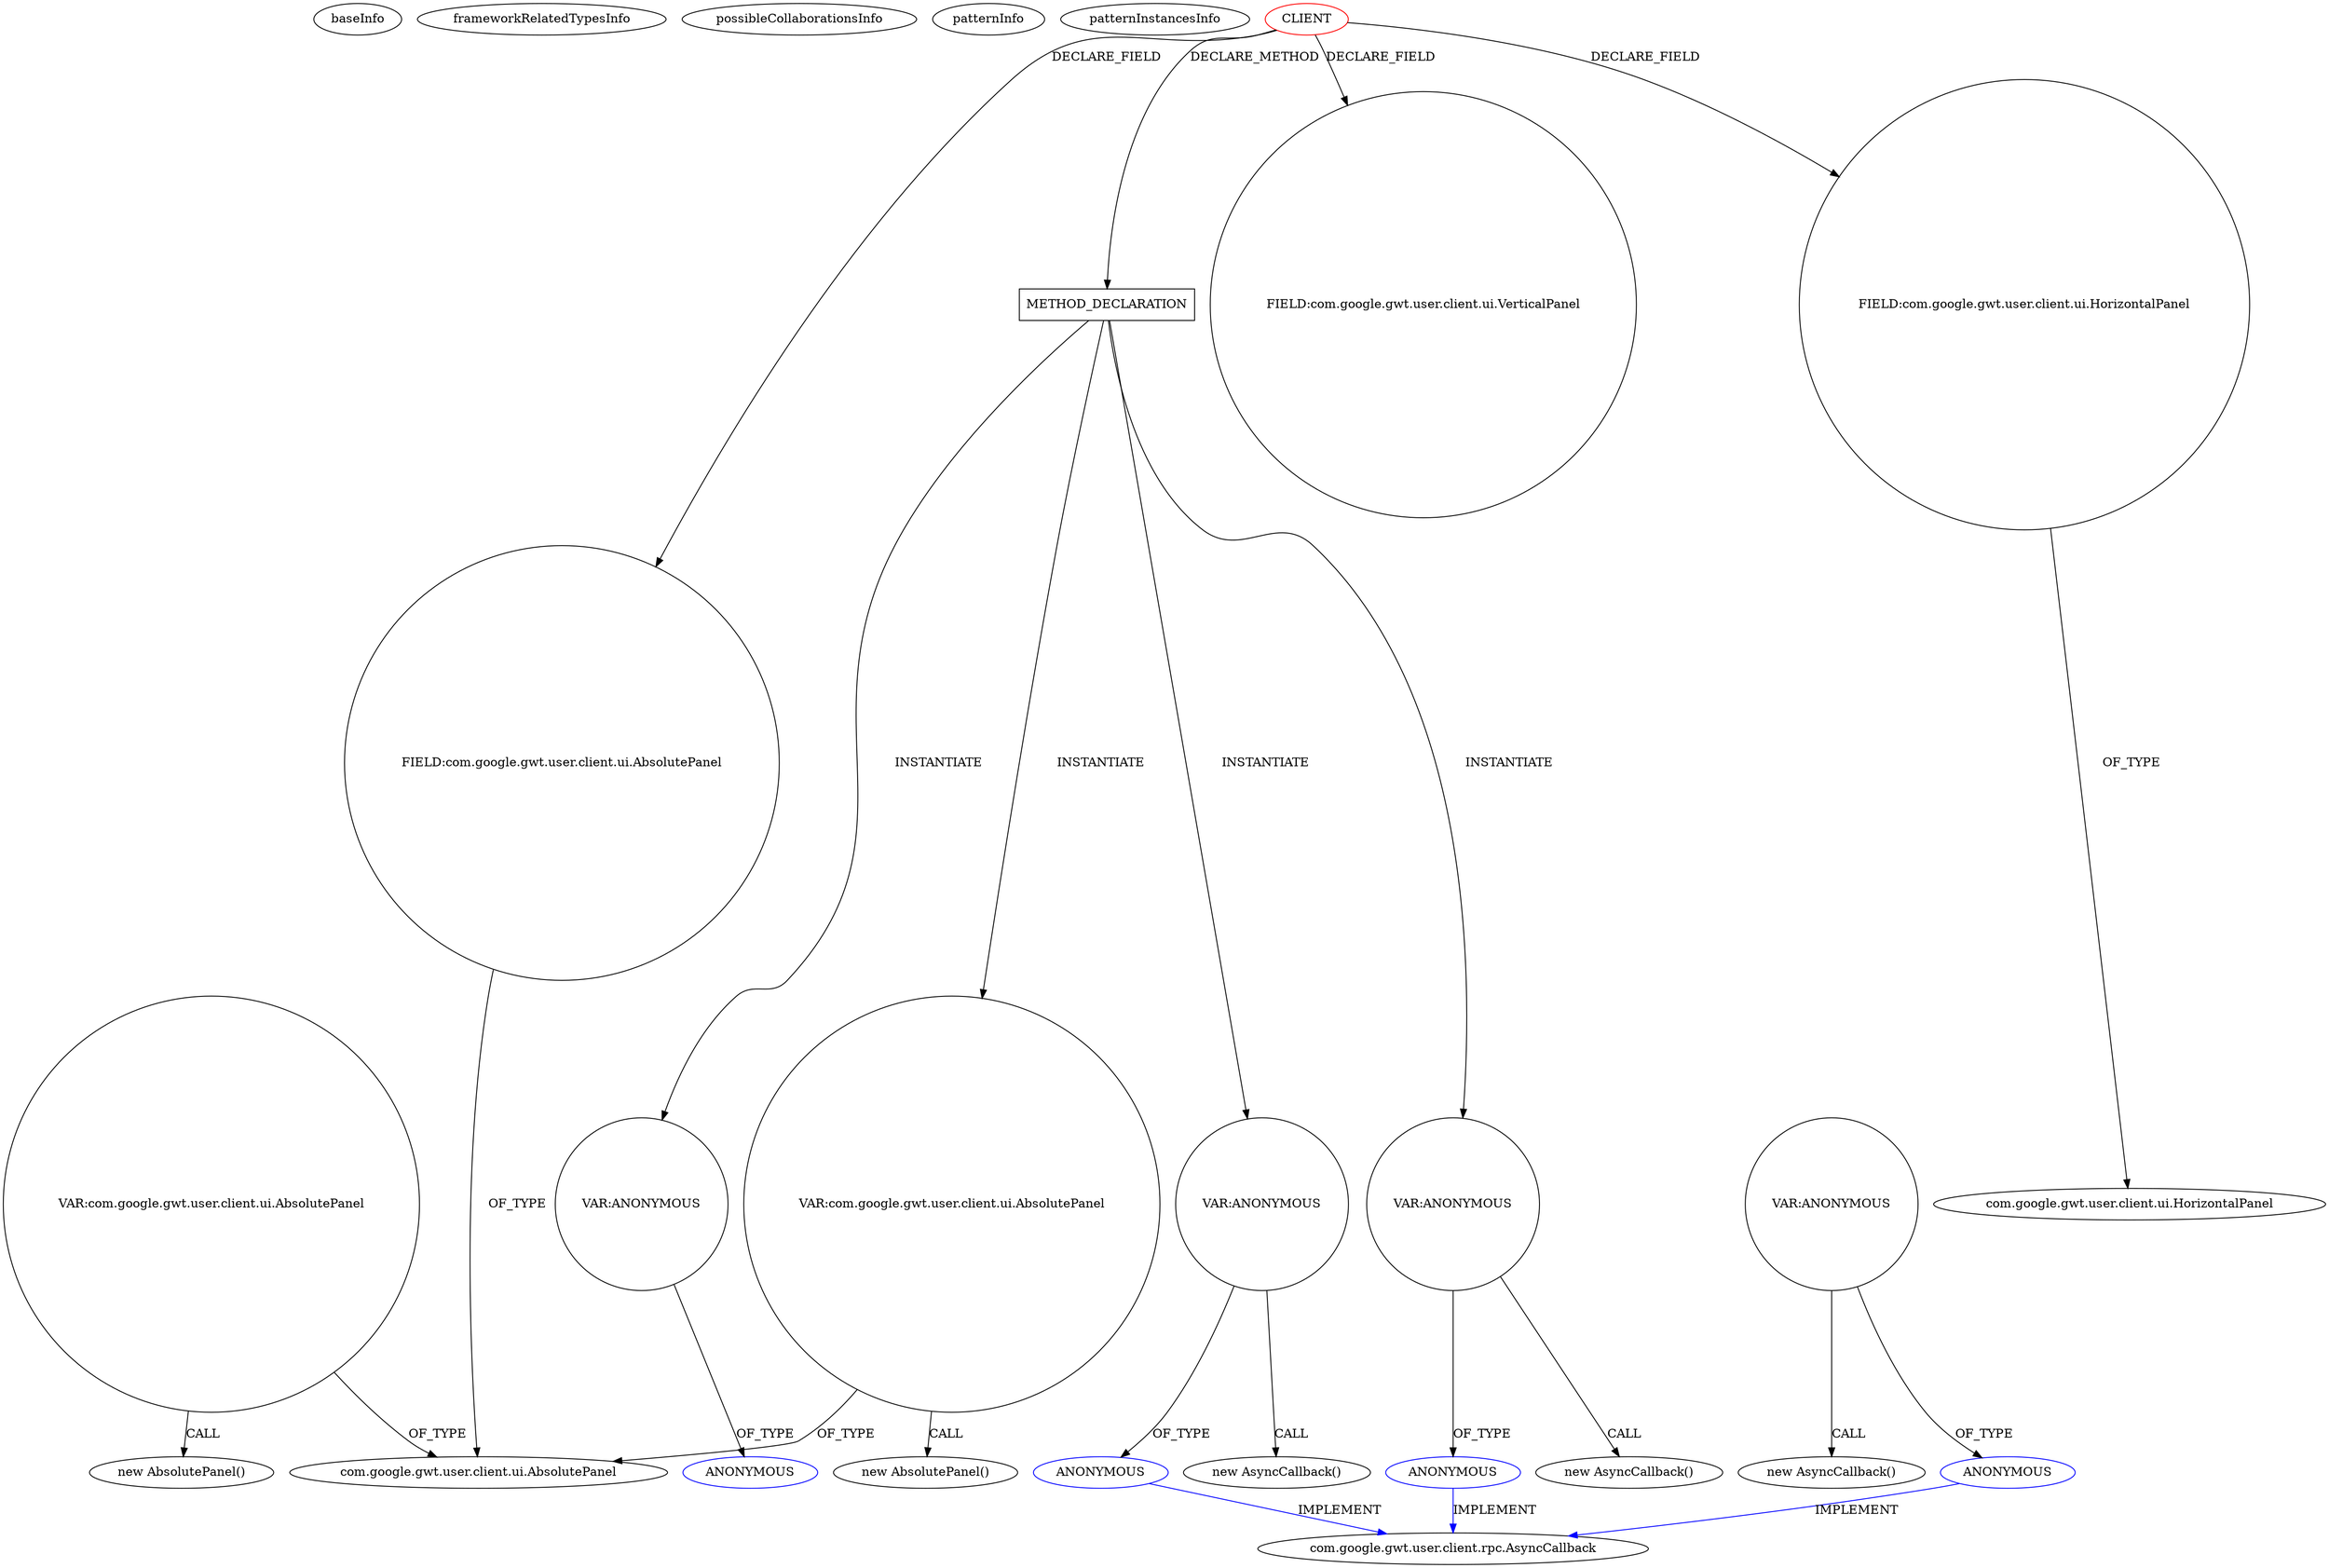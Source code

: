 digraph {
baseInfo[graphId=1343,category="pattern",isAnonymous=false,possibleRelation=false]
frameworkRelatedTypesInfo[]
possibleCollaborationsInfo[]
patternInfo[frequency=2.0,patternRootClient=0]
patternInstancesInfo[0="MainMain-ChatCafeine~/MainMain-ChatCafeine/ChatCafeine-master/ChatCafeine/src/sources/client/vue/accueil/AccueilPanel.java~AccueilPanel~198",1="chrte-TemperatureWatcher~/chrte-TemperatureWatcher/TemperatureWatcher-master/src/com/google/gwt/sample/stockwatcher/client/TemperatureWatcher.java~TemperatureWatcher~1066"]
170[label="new AbsolutePanel()",vertexType="CONSTRUCTOR_CALL",isFrameworkType=false]
171[label="VAR:com.google.gwt.user.client.ui.AbsolutePanel",vertexType="VARIABLE_EXPRESION",isFrameworkType=false,shape=circle]
5[label="com.google.gwt.user.client.ui.AbsolutePanel",vertexType="FRAMEWORK_CLASS_TYPE",isFrameworkType=false]
8[label="FIELD:com.google.gwt.user.client.ui.AbsolutePanel",vertexType="FIELD_DECLARATION",isFrameworkType=false,shape=circle]
0[label="CLIENT",vertexType="ROOT_CLIENT_CLASS_DECLARATION",isFrameworkType=false,color=red]
6[label="FIELD:com.google.gwt.user.client.ui.VerticalPanel",vertexType="FIELD_DECLARATION",isFrameworkType=false,shape=circle]
169[label="METHOD_DECLARATION",vertexType="CLIENT_METHOD_DECLARATION",isFrameworkType=false,shape=box]
2[label="FIELD:com.google.gwt.user.client.ui.HorizontalPanel",vertexType="FIELD_DECLARATION",isFrameworkType=false,shape=circle]
3[label="com.google.gwt.user.client.ui.HorizontalPanel",vertexType="FRAMEWORK_CLASS_TYPE",isFrameworkType=false]
307[label="VAR:ANONYMOUS",vertexType="VARIABLE_EXPRESION",isFrameworkType=false,shape=circle]
308[label="ANONYMOUS",vertexType="REFERENCE_ANONYMOUS_DECLARATION",isFrameworkType=false,color=blue]
290[label="VAR:ANONYMOUS",vertexType="VARIABLE_EXPRESION",isFrameworkType=false,shape=circle]
291[label="ANONYMOUS",vertexType="REFERENCE_ANONYMOUS_DECLARATION",isFrameworkType=false,color=blue]
270[label="VAR:ANONYMOUS",vertexType="VARIABLE_EXPRESION",isFrameworkType=false,shape=circle]
271[label="ANONYMOUS",vertexType="REFERENCE_ANONYMOUS_DECLARATION",isFrameworkType=false,color=blue]
25[label="VAR:com.google.gwt.user.client.ui.AbsolutePanel",vertexType="VARIABLE_EXPRESION",isFrameworkType=false,shape=circle]
24[label="new AbsolutePanel()",vertexType="CONSTRUCTOR_CALL",isFrameworkType=false]
289[label="new AsyncCallback()",vertexType="CONSTRUCTOR_CALL",isFrameworkType=false]
306[label="new AsyncCallback()",vertexType="CONSTRUCTOR_CALL",isFrameworkType=false]
88[label="com.google.gwt.user.client.rpc.AsyncCallback",vertexType="FRAMEWORK_INTERFACE_TYPE",isFrameworkType=false]
87[label="ANONYMOUS",vertexType="REFERENCE_ANONYMOUS_DECLARATION",isFrameworkType=false,color=blue]
86[label="VAR:ANONYMOUS",vertexType="VARIABLE_EXPRESION",isFrameworkType=false,shape=circle]
85[label="new AsyncCallback()",vertexType="CONSTRUCTOR_CALL",isFrameworkType=false]
2->3[label="OF_TYPE"]
0->8[label="DECLARE_FIELD"]
171->170[label="CALL"]
169->270[label="INSTANTIATE"]
308->88[label="IMPLEMENT",color=blue]
0->6[label="DECLARE_FIELD"]
171->5[label="OF_TYPE"]
25->5[label="OF_TYPE"]
86->85[label="CALL"]
169->307[label="INSTANTIATE"]
290->291[label="OF_TYPE"]
169->290[label="INSTANTIATE"]
291->88[label="IMPLEMENT",color=blue]
86->87[label="OF_TYPE"]
8->5[label="OF_TYPE"]
169->171[label="INSTANTIATE"]
290->289[label="CALL"]
270->271[label="OF_TYPE"]
0->2[label="DECLARE_FIELD"]
307->306[label="CALL"]
87->88[label="IMPLEMENT",color=blue]
0->169[label="DECLARE_METHOD"]
307->308[label="OF_TYPE"]
25->24[label="CALL"]
}
